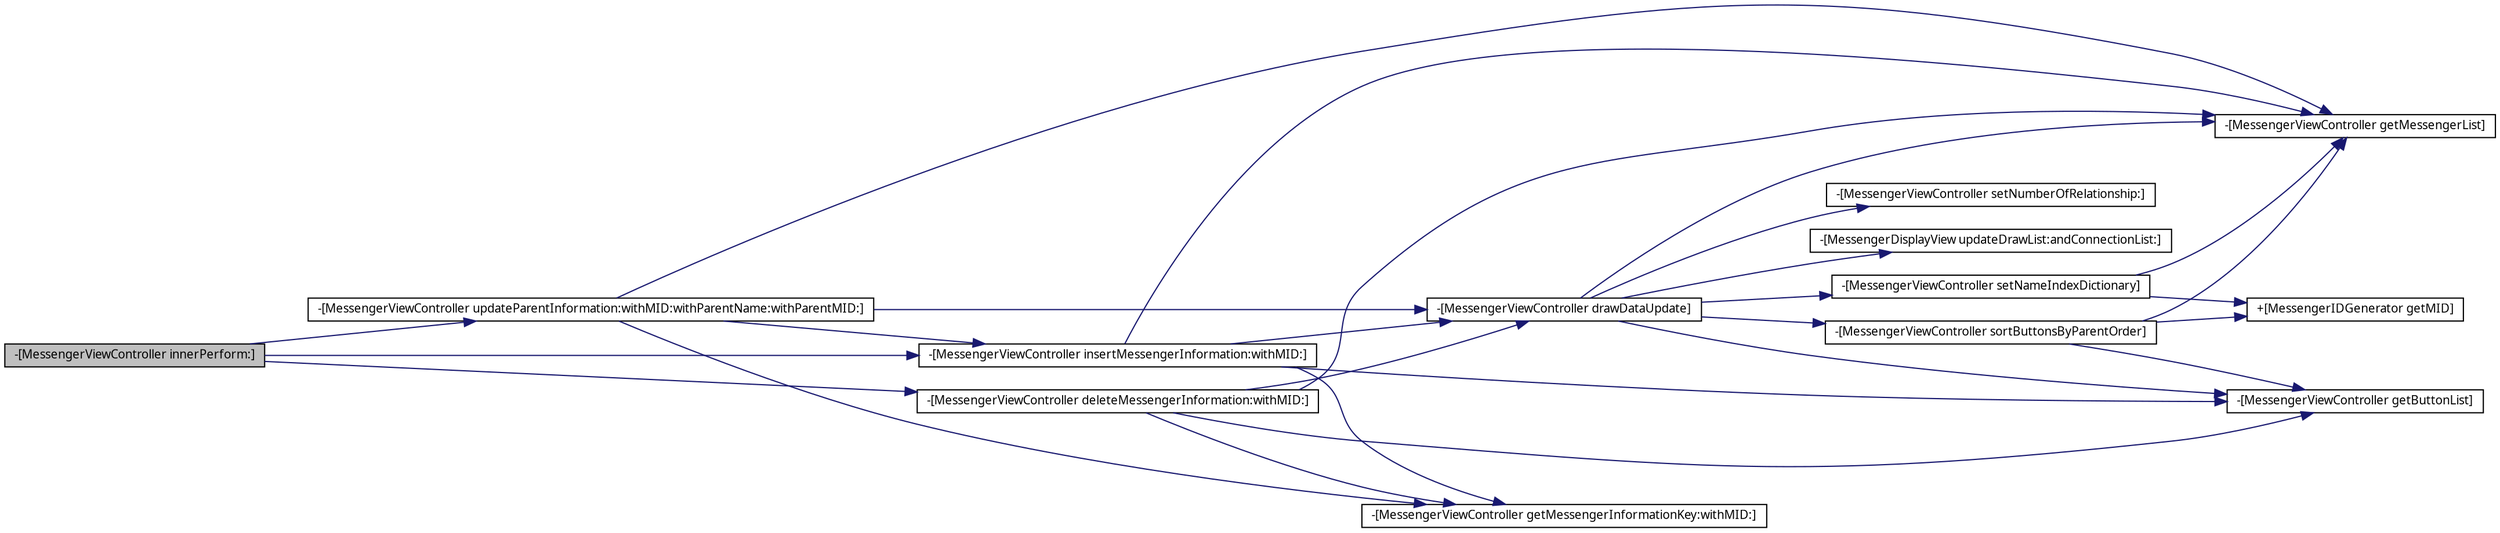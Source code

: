 digraph G
{
  edge [fontname="FreeSans.ttf",fontsize="10",labelfontname="FreeSans.ttf",labelfontsize="10"];
  node [fontname="FreeSans.ttf",fontsize="10",shape=record];
  rankdir=LR;
  Node1 [label="-[MessengerViewController innerPerform:]",height=0.2,width=0.4,color="black", fillcolor="grey75", style="filled" fontcolor="black"];
  Node1 -> Node2 [color="midnightblue",fontsize="10",style="solid",fontname="FreeSans.ttf"];
  Node2 [label="-[MessengerViewController deleteMessengerInformation:withMID:]",height=0.2,width=0.4,color="black", fillcolor="white", style="filled",URL="$d7/d34/interface_messenger_view_controller.html#ab9c9343a0f520cdc1aa91b3985b31f7a"];
  Node2 -> Node3 [color="midnightblue",fontsize="10",style="solid",fontname="FreeSans.ttf"];
  Node3 [label="-[MessengerViewController drawDataUpdate]",height=0.2,width=0.4,color="black", fillcolor="white", style="filled",URL="$d7/d34/interface_messenger_view_controller.html#aba89f37600bb5cc7258a034614257dc6"];
  Node3 -> Node4 [color="midnightblue",fontsize="10",style="solid",fontname="FreeSans.ttf"];
  Node4 [label="-[MessengerViewController getButtonList]",height=0.2,width=0.4,color="black", fillcolor="white", style="filled",URL="$d7/d34/interface_messenger_view_controller.html#afa883d1d29e91d003087a0f4b839daf3"];
  Node3 -> Node5 [color="midnightblue",fontsize="10",style="solid",fontname="FreeSans.ttf"];
  Node5 [label="-[MessengerViewController getMessengerList]",height=0.2,width=0.4,color="black", fillcolor="white", style="filled",URL="$d7/d34/interface_messenger_view_controller.html#a2e4617fc57087279158f9df78fab0a87"];
  Node3 -> Node6 [color="midnightblue",fontsize="10",style="solid",fontname="FreeSans.ttf"];
  Node6 [label="-[MessengerViewController setNameIndexDictionary]",height=0.2,width=0.4,color="black", fillcolor="white", style="filled",URL="$d7/d34/interface_messenger_view_controller.html#a791916fe5a33b084e90d14cd12d9bc30"];
  Node6 -> Node5 [color="midnightblue",fontsize="10",style="solid",fontname="FreeSans.ttf"];
  Node6 -> Node7 [color="midnightblue",fontsize="10",style="solid",fontname="FreeSans.ttf"];
  Node7 [label="+[MessengerIDGenerator getMID]",height=0.2,width=0.4,color="black", fillcolor="white", style="filled",URL="$df/dfd/interface_messenger_i_d_generator.html#ad0d37385548ddcf8129fde71d41cf8ae"];
  Node3 -> Node8 [color="midnightblue",fontsize="10",style="solid",fontname="FreeSans.ttf"];
  Node8 [label="-[MessengerViewController setNumberOfRelationship:]",height=0.2,width=0.4,color="black", fillcolor="white", style="filled",URL="$d7/d34/interface_messenger_view_controller.html#aa75f66a06d37f03a7d2b51e9c7149051"];
  Node3 -> Node9 [color="midnightblue",fontsize="10",style="solid",fontname="FreeSans.ttf"];
  Node9 [label="-[MessengerViewController sortButtonsByParentOrder]",height=0.2,width=0.4,color="black", fillcolor="white", style="filled",URL="$d7/d34/interface_messenger_view_controller.html#a6c8d083521df8a95e9e88612745d5981"];
  Node9 -> Node4 [color="midnightblue",fontsize="10",style="solid",fontname="FreeSans.ttf"];
  Node9 -> Node5 [color="midnightblue",fontsize="10",style="solid",fontname="FreeSans.ttf"];
  Node9 -> Node7 [color="midnightblue",fontsize="10",style="solid",fontname="FreeSans.ttf"];
  Node3 -> Node10 [color="midnightblue",fontsize="10",style="solid",fontname="FreeSans.ttf"];
  Node10 [label="-[MessengerDisplayView updateDrawList:andConnectionList:]",height=0.2,width=0.4,color="black", fillcolor="white", style="filled",URL="$d8/d39/interface_messenger_display_view.html#a3790ae1de28d367eb7ec15ec8ed545fb"];
  Node2 -> Node4 [color="midnightblue",fontsize="10",style="solid",fontname="FreeSans.ttf"];
  Node2 -> Node11 [color="midnightblue",fontsize="10",style="solid",fontname="FreeSans.ttf"];
  Node11 [label="-[MessengerViewController getMessengerInformationKey:withMID:]",height=0.2,width=0.4,color="black", fillcolor="white", style="filled",URL="$d7/d34/interface_messenger_view_controller.html#a9c958b9ee93a81551b3aa4209eaa3c71"];
  Node2 -> Node5 [color="midnightblue",fontsize="10",style="solid",fontname="FreeSans.ttf"];
  Node1 -> Node12 [color="midnightblue",fontsize="10",style="solid",fontname="FreeSans.ttf"];
  Node12 [label="-[MessengerViewController insertMessengerInformation:withMID:]",height=0.2,width=0.4,color="black", fillcolor="white", style="filled",URL="$d7/d34/interface_messenger_view_controller.html#aa30151ef1d95034a10fa31e9c8a7da22"];
  Node12 -> Node3 [color="midnightblue",fontsize="10",style="solid",fontname="FreeSans.ttf"];
  Node12 -> Node4 [color="midnightblue",fontsize="10",style="solid",fontname="FreeSans.ttf"];
  Node12 -> Node11 [color="midnightblue",fontsize="10",style="solid",fontname="FreeSans.ttf"];
  Node12 -> Node5 [color="midnightblue",fontsize="10",style="solid",fontname="FreeSans.ttf"];
  Node1 -> Node13 [color="midnightblue",fontsize="10",style="solid",fontname="FreeSans.ttf"];
  Node13 [label="-[MessengerViewController updateParentInformation:withMID:withParentName:withParentMID:]",height=0.2,width=0.4,color="black", fillcolor="white", style="filled",URL="$d7/d34/interface_messenger_view_controller.html#a3eb404c4ef5fc51caae10e71136f35ff"];
  Node13 -> Node3 [color="midnightblue",fontsize="10",style="solid",fontname="FreeSans.ttf"];
  Node13 -> Node11 [color="midnightblue",fontsize="10",style="solid",fontname="FreeSans.ttf"];
  Node13 -> Node5 [color="midnightblue",fontsize="10",style="solid",fontname="FreeSans.ttf"];
  Node13 -> Node12 [color="midnightblue",fontsize="10",style="solid",fontname="FreeSans.ttf"];
}
